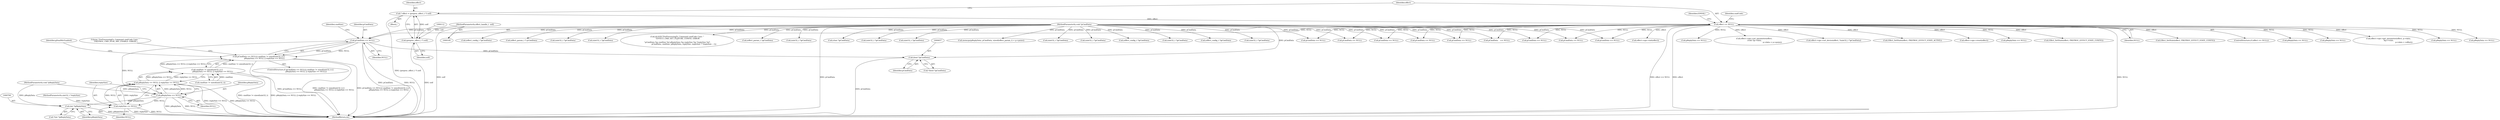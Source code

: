 digraph "0_Android_aeea52da00d210587fb3ed895de3d5f2e0264c88_9@pointer" {
"1000628" [label="(Call,pCmdData == NULL)"];
"1000104" [label="(MethodParameterIn,void *pCmdData)"];
"1000117" [label="(Call,effect == NULL)"];
"1000109" [label="(Call,* effect = (preproc_effect_t *) self)"];
"1000111" [label="(Call,(preproc_effect_t *) self)"];
"1000101" [label="(MethodParameterIn,effect_handle_t  self)"];
"1000627" [label="(Call,pCmdData == NULL|| cmdSize != sizeof(uint32_t) ||\n                    pReplyData == NULL || replySize == NULL)"];
"1000637" [label="(Call,pReplyData == NULL)"];
"1000636" [label="(Call,pReplyData == NULL || replySize == NULL)"];
"1000631" [label="(Call,cmdSize != sizeof(uint32_t) ||\n                    pReplyData == NULL || replySize == NULL)"];
"1000640" [label="(Call,replySize == NULL)"];
"1000705" [label="(Call,(int *)pReplyData)"];
"1000656" [label="(Call,(bool *)pCmdData)"];
"1000630" [label="(Identifier,NULL)"];
"1000883" [label="(Call,(uint32_t *)pCmdData)"];
"1001183" [label="(Call,(uint32_t *)pCmdData)"];
"1000627" [label="(Call,pCmdData == NULL|| cmdSize != sizeof(uint32_t) ||\n                    pReplyData == NULL || replySize == NULL)"];
"1000119" [label="(Identifier,NULL)"];
"1000246" [label="(Call,Effect_SetState(effect, PREPROC_EFFECT_STATE_CONFIG))"];
"1001159" [label="(Call,ALOGE(\"PreProcessingFx_Command cmdCode Case: \"\n \"EFFECT_CMD_SET_FEATURE_CONFIG: ERROR\n\"\n \"pCmdData %p cmdSize %d pReplyData %p replySize %p *replySize %d\",\n                        pCmdData, cmdSize, pReplyData, replySize, replySize ? *replySize : -1))"];
"1000104" [label="(MethodParameterIn,void *pCmdData)"];
"1000705" [label="(Call,(int *)pReplyData)"];
"1000116" [label="(ControlStructure,if (effect == NULL))"];
"1000111" [label="(Call,(preproc_effect_t *) self)"];
"1000393" [label="(Call,(effect_param_t *)pCmdData)"];
"1000326" [label="(Call,pReplyData == NULL)"];
"1000852" [label="(Call,pCmdData == NULL)"];
"1000645" [label="(Literal,\"PreProcessingFx_Command cmdCode Case: \"\n \"PREPROC_CMD_DUAL_MIC_ENABLE: ERROR\")"];
"1000707" [label="(Identifier,pReplyData)"];
"1000915" [label="(Call,(uint32_t *)pCmdData)"];
"1000162" [label="(Call,pCmdData    == NULL)"];
"1000655" [label="(Call,*(bool *)pCmdData)"];
"1001030" [label="(Call,pCmdData == NULL)"];
"1000636" [label="(Call,pReplyData == NULL || replySize == NULL)"];
"1000639" [label="(Identifier,NULL)"];
"1000130" [label="(Call,pReplyData == NULL)"];
"1000641" [label="(Identifier,replySize)"];
"1000628" [label="(Call,pCmdData == NULL)"];
"1000751" [label="(Call,(char *)pCmdData)"];
"1000654" [label="(Identifier,gDualMicEnabled)"];
"1000642" [label="(Identifier,NULL)"];
"1000109" [label="(Call,* effect = (preproc_effect_t *) self)"];
"1000107" [label="(Block,)"];
"1000125" [label="(Identifier,cmdCode)"];
"1000656" [label="(Call,(bool *)pCmdData)"];
"1000437" [label="(Call,effect->ops->get_parameter(effect, p->data,\n &p->vsize,\n                                                       p->data + voffset))"];
"1000541" [label="(Call,pReplyData == NULL)"];
"1001202" [label="(Call,(uint32_t *)pCmdData)"];
"1000795" [label="(Call,pReplyData == NULL)"];
"1000704" [label="(Call,*(int *)pReplyData)"];
"1000714" [label="(Call,pCmdData == NULL)"];
"1001253" [label="(Call,(uint32_t *)pCmdData)"];
"1000396" [label="(Call,memcpy(pReplyData, pCmdData, sizeof(effect_param_t) + p->psize))"];
"1001259" [label="(Call,(uint32_t *)pCmdData)"];
"1000617" [label="(Call,(uint32_t *)pCmdData)"];
"1000149" [label="(Call,effect->ops->init(effect))"];
"1000363" [label="(Call,pCmdData == NULL)"];
"1000567" [label="(Call,pReplyData == NULL)"];
"1000310" [label="(Call,(effect_config_t *)pCmdData)"];
"1000523" [label="(Call,effect->ops->set_parameter(effect,\n (void *)p->data,\n                                                                p->data + p->psize))"];
"1000110" [label="(Identifier,effect)"];
"1000278" [label="(Call,pCmdData == NULL)"];
"1001295" [label="(MethodReturn,int)"];
"1001064" [label="(Call,(uint32_t *)pCmdData)"];
"1000614" [label="(Call,effect->ops->set_device(effect, *(uint32_t *)pCmdData))"];
"1000632" [label="(Call,cmdSize != sizeof(uint32_t))"];
"1000658" [label="(Identifier,pCmdData)"];
"1000113" [label="(Identifier,self)"];
"1000344" [label="(Call,(effect_config_t *)pCmdData)"];
"1000633" [label="(Identifier,cmdSize)"];
"1000467" [label="(Call,pCmdData == NULL)"];
"1001134" [label="(Call,pCmdData == NULL)"];
"1000560" [label="(Call,Effect_SetState(effect, PREPROC_EFFECT_STATE_ACTIVE))"];
"1001224" [label="(Call,(uint32_t *)pCmdData)"];
"1000631" [label="(Call,cmdSize != sizeof(uint32_t) ||\n                    pReplyData == NULL || replySize == NULL)"];
"1000637" [label="(Call,pReplyData == NULL)"];
"1000626" [label="(ControlStructure,if (pCmdData == NULL|| cmdSize != sizeof(uint32_t) ||\n                    pReplyData == NULL || replySize == NULL))"];
"1000101" [label="(MethodParameterIn,effect_handle_t  self)"];
"1000212" [label="(Call,(effect_config_t *)pCmdData)"];
"1000356" [label="(Call,effect->ops->reset(effect))"];
"1000105" [label="(MethodParameterIn,uint32_t *replySize)"];
"1000253" [label="(Call,pReplyData == NULL)"];
"1000638" [label="(Identifier,pReplyData)"];
"1000495" [label="(Call,(effect_param_t *) pCmdData)"];
"1000586" [label="(Call,Effect_SetState(effect, PREPROC_EFFECT_STATE_CONFIG))"];
"1000106" [label="(MethodParameterIn,void *pReplyData)"];
"1000594" [label="(Call,pCmdData == NULL)"];
"1000118" [label="(Identifier,effect)"];
"1000640" [label="(Call,replySize == NULL)"];
"1000629" [label="(Identifier,pCmdData)"];
"1000123" [label="(Identifier,EINVAL)"];
"1000117" [label="(Call,effect == NULL)"];
"1000628" -> "1000627"  [label="AST: "];
"1000628" -> "1000630"  [label="CFG: "];
"1000629" -> "1000628"  [label="AST: "];
"1000630" -> "1000628"  [label="AST: "];
"1000633" -> "1000628"  [label="CFG: "];
"1000627" -> "1000628"  [label="CFG: "];
"1000628" -> "1001295"  [label="DDG: NULL"];
"1000628" -> "1001295"  [label="DDG: pCmdData"];
"1000628" -> "1000627"  [label="DDG: pCmdData"];
"1000628" -> "1000627"  [label="DDG: NULL"];
"1000104" -> "1000628"  [label="DDG: pCmdData"];
"1000117" -> "1000628"  [label="DDG: NULL"];
"1000628" -> "1000637"  [label="DDG: NULL"];
"1000628" -> "1000656"  [label="DDG: pCmdData"];
"1000104" -> "1000100"  [label="AST: "];
"1000104" -> "1001295"  [label="DDG: pCmdData"];
"1000104" -> "1000162"  [label="DDG: pCmdData"];
"1000104" -> "1000212"  [label="DDG: pCmdData"];
"1000104" -> "1000278"  [label="DDG: pCmdData"];
"1000104" -> "1000310"  [label="DDG: pCmdData"];
"1000104" -> "1000344"  [label="DDG: pCmdData"];
"1000104" -> "1000363"  [label="DDG: pCmdData"];
"1000104" -> "1000393"  [label="DDG: pCmdData"];
"1000104" -> "1000396"  [label="DDG: pCmdData"];
"1000104" -> "1000467"  [label="DDG: pCmdData"];
"1000104" -> "1000495"  [label="DDG: pCmdData"];
"1000104" -> "1000594"  [label="DDG: pCmdData"];
"1000104" -> "1000617"  [label="DDG: pCmdData"];
"1000104" -> "1000656"  [label="DDG: pCmdData"];
"1000104" -> "1000714"  [label="DDG: pCmdData"];
"1000104" -> "1000751"  [label="DDG: pCmdData"];
"1000104" -> "1000852"  [label="DDG: pCmdData"];
"1000104" -> "1000883"  [label="DDG: pCmdData"];
"1000104" -> "1000915"  [label="DDG: pCmdData"];
"1000104" -> "1001030"  [label="DDG: pCmdData"];
"1000104" -> "1001064"  [label="DDG: pCmdData"];
"1000104" -> "1001134"  [label="DDG: pCmdData"];
"1000104" -> "1001159"  [label="DDG: pCmdData"];
"1000104" -> "1001183"  [label="DDG: pCmdData"];
"1000104" -> "1001202"  [label="DDG: pCmdData"];
"1000104" -> "1001224"  [label="DDG: pCmdData"];
"1000104" -> "1001253"  [label="DDG: pCmdData"];
"1000104" -> "1001259"  [label="DDG: pCmdData"];
"1000117" -> "1000116"  [label="AST: "];
"1000117" -> "1000119"  [label="CFG: "];
"1000118" -> "1000117"  [label="AST: "];
"1000119" -> "1000117"  [label="AST: "];
"1000123" -> "1000117"  [label="CFG: "];
"1000125" -> "1000117"  [label="CFG: "];
"1000117" -> "1001295"  [label="DDG: effect == NULL"];
"1000117" -> "1001295"  [label="DDG: effect"];
"1000117" -> "1001295"  [label="DDG: NULL"];
"1000109" -> "1000117"  [label="DDG: effect"];
"1000117" -> "1000130"  [label="DDG: NULL"];
"1000117" -> "1000149"  [label="DDG: effect"];
"1000117" -> "1000162"  [label="DDG: NULL"];
"1000117" -> "1000246"  [label="DDG: effect"];
"1000117" -> "1000253"  [label="DDG: NULL"];
"1000117" -> "1000278"  [label="DDG: NULL"];
"1000117" -> "1000326"  [label="DDG: NULL"];
"1000117" -> "1000356"  [label="DDG: effect"];
"1000117" -> "1000363"  [label="DDG: NULL"];
"1000117" -> "1000437"  [label="DDG: effect"];
"1000117" -> "1000467"  [label="DDG: NULL"];
"1000117" -> "1000523"  [label="DDG: effect"];
"1000117" -> "1000541"  [label="DDG: NULL"];
"1000117" -> "1000560"  [label="DDG: effect"];
"1000117" -> "1000567"  [label="DDG: NULL"];
"1000117" -> "1000586"  [label="DDG: effect"];
"1000117" -> "1000594"  [label="DDG: NULL"];
"1000117" -> "1000614"  [label="DDG: effect"];
"1000117" -> "1000714"  [label="DDG: NULL"];
"1000117" -> "1000795"  [label="DDG: NULL"];
"1000117" -> "1000852"  [label="DDG: NULL"];
"1000117" -> "1001030"  [label="DDG: NULL"];
"1000117" -> "1001134"  [label="DDG: NULL"];
"1000109" -> "1000107"  [label="AST: "];
"1000109" -> "1000111"  [label="CFG: "];
"1000110" -> "1000109"  [label="AST: "];
"1000111" -> "1000109"  [label="AST: "];
"1000118" -> "1000109"  [label="CFG: "];
"1000109" -> "1001295"  [label="DDG: (preproc_effect_t *) self"];
"1000111" -> "1000109"  [label="DDG: self"];
"1000111" -> "1000113"  [label="CFG: "];
"1000112" -> "1000111"  [label="AST: "];
"1000113" -> "1000111"  [label="AST: "];
"1000111" -> "1001295"  [label="DDG: self"];
"1000101" -> "1000111"  [label="DDG: self"];
"1000101" -> "1000100"  [label="AST: "];
"1000101" -> "1001295"  [label="DDG: self"];
"1000627" -> "1000626"  [label="AST: "];
"1000627" -> "1000631"  [label="CFG: "];
"1000631" -> "1000627"  [label="AST: "];
"1000645" -> "1000627"  [label="CFG: "];
"1000654" -> "1000627"  [label="CFG: "];
"1000627" -> "1001295"  [label="DDG: cmdSize != sizeof(uint32_t) ||\n                    pReplyData == NULL || replySize == NULL"];
"1000627" -> "1001295"  [label="DDG: pCmdData == NULL|| cmdSize != sizeof(uint32_t) ||\n                    pReplyData == NULL || replySize == NULL"];
"1000627" -> "1001295"  [label="DDG: pCmdData == NULL"];
"1000631" -> "1000627"  [label="DDG: cmdSize != sizeof(uint32_t)"];
"1000631" -> "1000627"  [label="DDG: pReplyData == NULL || replySize == NULL"];
"1000637" -> "1000636"  [label="AST: "];
"1000637" -> "1000639"  [label="CFG: "];
"1000638" -> "1000637"  [label="AST: "];
"1000639" -> "1000637"  [label="AST: "];
"1000641" -> "1000637"  [label="CFG: "];
"1000636" -> "1000637"  [label="CFG: "];
"1000637" -> "1001295"  [label="DDG: pReplyData"];
"1000637" -> "1001295"  [label="DDG: NULL"];
"1000637" -> "1000636"  [label="DDG: pReplyData"];
"1000637" -> "1000636"  [label="DDG: NULL"];
"1000106" -> "1000637"  [label="DDG: pReplyData"];
"1000637" -> "1000640"  [label="DDG: NULL"];
"1000637" -> "1000705"  [label="DDG: pReplyData"];
"1000636" -> "1000631"  [label="AST: "];
"1000636" -> "1000640"  [label="CFG: "];
"1000640" -> "1000636"  [label="AST: "];
"1000631" -> "1000636"  [label="CFG: "];
"1000636" -> "1001295"  [label="DDG: replySize == NULL"];
"1000636" -> "1001295"  [label="DDG: pReplyData == NULL"];
"1000636" -> "1000631"  [label="DDG: pReplyData == NULL"];
"1000636" -> "1000631"  [label="DDG: replySize == NULL"];
"1000640" -> "1000636"  [label="DDG: replySize"];
"1000640" -> "1000636"  [label="DDG: NULL"];
"1000631" -> "1000632"  [label="CFG: "];
"1000632" -> "1000631"  [label="AST: "];
"1000631" -> "1001295"  [label="DDG: cmdSize != sizeof(uint32_t)"];
"1000631" -> "1001295"  [label="DDG: pReplyData == NULL || replySize == NULL"];
"1000632" -> "1000631"  [label="DDG: cmdSize"];
"1000640" -> "1000642"  [label="CFG: "];
"1000641" -> "1000640"  [label="AST: "];
"1000642" -> "1000640"  [label="AST: "];
"1000640" -> "1001295"  [label="DDG: replySize"];
"1000640" -> "1001295"  [label="DDG: NULL"];
"1000105" -> "1000640"  [label="DDG: replySize"];
"1000705" -> "1000704"  [label="AST: "];
"1000705" -> "1000707"  [label="CFG: "];
"1000706" -> "1000705"  [label="AST: "];
"1000707" -> "1000705"  [label="AST: "];
"1000704" -> "1000705"  [label="CFG: "];
"1000705" -> "1001295"  [label="DDG: pReplyData"];
"1000106" -> "1000705"  [label="DDG: pReplyData"];
"1000656" -> "1000655"  [label="AST: "];
"1000656" -> "1000658"  [label="CFG: "];
"1000657" -> "1000656"  [label="AST: "];
"1000658" -> "1000656"  [label="AST: "];
"1000655" -> "1000656"  [label="CFG: "];
"1000656" -> "1001295"  [label="DDG: pCmdData"];
}
